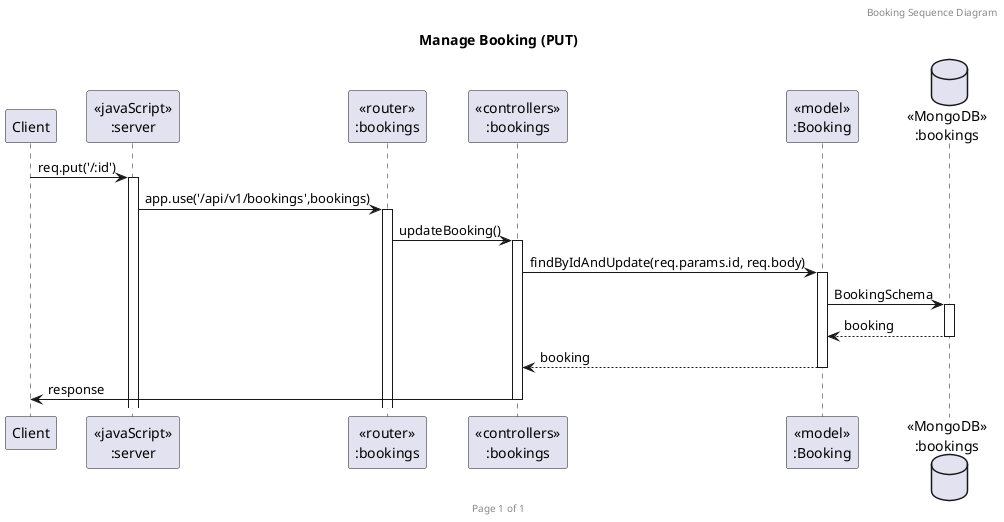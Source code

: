 @startuml Manage Booking (PUT)

header Booking Sequence Diagram
footer Page %page% of %lastpage%
title "Manage Booking (PUT)"

participant "Client" as client
participant "<<javaScript>>\n:server" as server
participant "<<router>>\n:bookings" as routerAppointments
participant "<<controllers>>\n:bookings" as controllersAppointments
participant "<<model>>\n:Booking" as modelAppointments
database "<<MongoDB>>\n:bookings" as AppointmentsDatabase

client->server ++:req.put('/:id')
server->routerAppointments ++:app.use('/api/v1/bookings',bookings)
routerAppointments -> controllersAppointments ++:updateBooking()
controllersAppointments->modelAppointments ++:findByIdAndUpdate(req.params.id, req.body)
modelAppointments ->AppointmentsDatabase ++:BookingSchema
AppointmentsDatabase --> modelAppointments --:booking
controllersAppointments <-- modelAppointments --:booking
controllersAppointments->client --:response

@enduml
